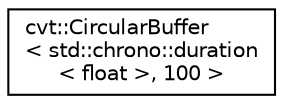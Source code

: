 digraph "Graphical Class Hierarchy"
{
 // LATEX_PDF_SIZE
  edge [fontname="Helvetica",fontsize="10",labelfontname="Helvetica",labelfontsize="10"];
  node [fontname="Helvetica",fontsize="10",shape=record];
  rankdir="LR";
  Node0 [label="cvt::CircularBuffer\l\< std::chrono::duration\l\< float \>, 100 \>",height=0.2,width=0.4,color="black", fillcolor="white", style="filled",URL="$d8/d0b/classcvt_1_1CircularBuffer.html",tooltip=" "];
}
